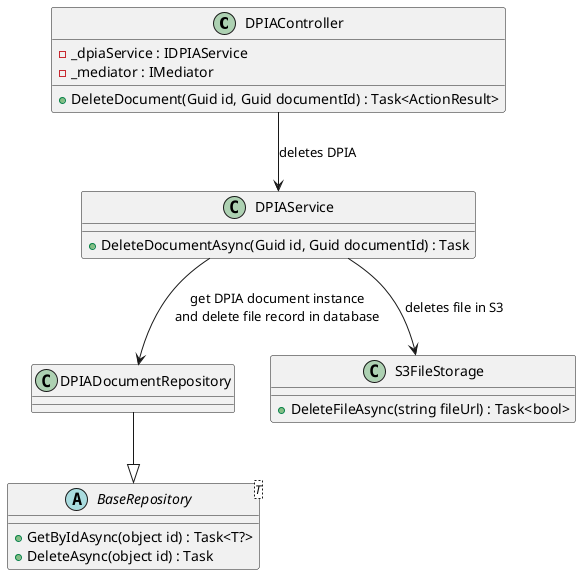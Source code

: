@startuml

class DPIAController {
    -_dpiaService : IDPIAService
    -_mediator : IMediator

    +DeleteDocument(Guid id, Guid documentId) : Task<ActionResult>
}

class DPIAService {
    +DeleteDocumentAsync(Guid id, Guid documentId) : Task
}

class DPIADocumentRepository {
}

class S3FileStorage {
    +DeleteFileAsync(string fileUrl) : Task<bool>
}

abstract class BaseRepository<T> {
    +GetByIdAsync(object id) : Task<T?>
    +DeleteAsync(object id) : Task
}

DPIADocumentRepository --|> BaseRepository
DPIAService --> DPIADocumentRepository : "get DPIA document instance\nand delete file record in database"
DPIAService --> S3FileStorage : "deletes file in S3"
DPIAController --> DPIAService : "deletes DPIA"

@enduml